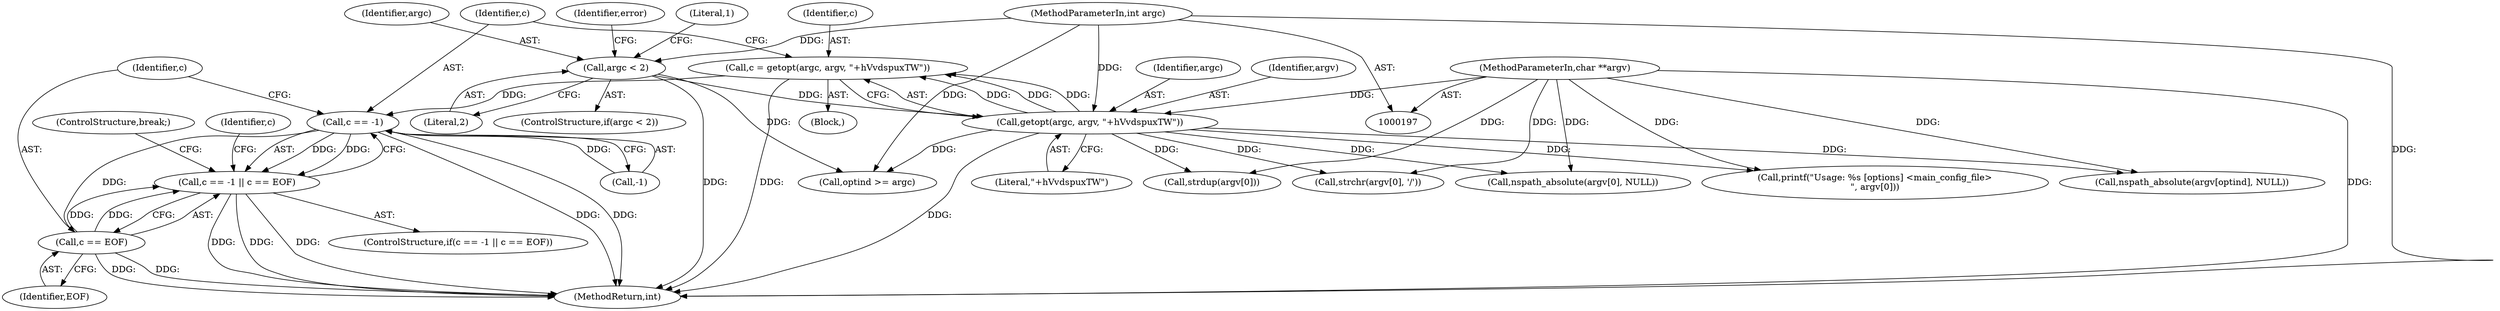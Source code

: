 digraph "0_nagioscore_1b197346d490df2e2d3b1dcce5ac6134ad0c8752@API" {
"1000255" [label="(Call,c = getopt(argc, argv, \"+hVvdspuxTW\"))"];
"1000257" [label="(Call,getopt(argc, argv, \"+hVvdspuxTW\"))"];
"1000246" [label="(Call,argc < 2)"];
"1000198" [label="(MethodParameterIn,int argc)"];
"1000199" [label="(MethodParameterIn,char **argv)"];
"1000263" [label="(Call,c == -1)"];
"1000262" [label="(Call,c == -1 || c == EOF)"];
"1000267" [label="(Call,c == EOF)"];
"1000441" [label="(Call,nspath_absolute(argv[optind], NULL))"];
"1000199" [label="(MethodParameterIn,char **argv)"];
"1000680" [label="(Call,strchr(argv[0], '/'))"];
"1000253" [label="(Literal,1)"];
"1000255" [label="(Call,c = getopt(argc, argv, \"+hVvdspuxTW\"))"];
"1000269" [label="(Identifier,EOF)"];
"1000267" [label="(Call,c == EOF)"];
"1000264" [label="(Identifier,c)"];
"1000687" [label="(Call,nspath_absolute(argv[0], NULL))"];
"1000246" [label="(Call,argc < 2)"];
"1000254" [label="(Block,)"];
"1000265" [label="(Call,-1)"];
"1000245" [label="(ControlStructure,if(argc < 2))"];
"1000268" [label="(Identifier,c)"];
"1000695" [label="(Call,strdup(argv[0]))"];
"1000258" [label="(Identifier,argc)"];
"1000398" [label="(Call,printf(\"Usage: %s [options] <main_config_file>\n\", argv[0]))"];
"1000263" [label="(Call,c == -1)"];
"1000262" [label="(Call,c == -1 || c == EOF)"];
"1001239" [label="(MethodReturn,int)"];
"1000256" [label="(Identifier,c)"];
"1000247" [label="(Identifier,argc)"];
"1000270" [label="(ControlStructure,break;)"];
"1000260" [label="(Literal,\"+hVvdspuxTW\")"];
"1000198" [label="(MethodParameterIn,int argc)"];
"1000248" [label="(Literal,2)"];
"1000383" [label="(Call,optind >= argc)"];
"1000272" [label="(Identifier,c)"];
"1000259" [label="(Identifier,argv)"];
"1000261" [label="(ControlStructure,if(c == -1 || c == EOF))"];
"1000257" [label="(Call,getopt(argc, argv, \"+hVvdspuxTW\"))"];
"1000250" [label="(Identifier,error)"];
"1000255" -> "1000254"  [label="AST: "];
"1000255" -> "1000257"  [label="CFG: "];
"1000256" -> "1000255"  [label="AST: "];
"1000257" -> "1000255"  [label="AST: "];
"1000264" -> "1000255"  [label="CFG: "];
"1000255" -> "1001239"  [label="DDG: "];
"1000257" -> "1000255"  [label="DDG: "];
"1000257" -> "1000255"  [label="DDG: "];
"1000257" -> "1000255"  [label="DDG: "];
"1000255" -> "1000263"  [label="DDG: "];
"1000257" -> "1000260"  [label="CFG: "];
"1000258" -> "1000257"  [label="AST: "];
"1000259" -> "1000257"  [label="AST: "];
"1000260" -> "1000257"  [label="AST: "];
"1000257" -> "1001239"  [label="DDG: "];
"1000246" -> "1000257"  [label="DDG: "];
"1000198" -> "1000257"  [label="DDG: "];
"1000199" -> "1000257"  [label="DDG: "];
"1000257" -> "1000383"  [label="DDG: "];
"1000257" -> "1000398"  [label="DDG: "];
"1000257" -> "1000441"  [label="DDG: "];
"1000257" -> "1000680"  [label="DDG: "];
"1000257" -> "1000687"  [label="DDG: "];
"1000257" -> "1000695"  [label="DDG: "];
"1000246" -> "1000245"  [label="AST: "];
"1000246" -> "1000248"  [label="CFG: "];
"1000247" -> "1000246"  [label="AST: "];
"1000248" -> "1000246"  [label="AST: "];
"1000250" -> "1000246"  [label="CFG: "];
"1000253" -> "1000246"  [label="CFG: "];
"1000246" -> "1001239"  [label="DDG: "];
"1000198" -> "1000246"  [label="DDG: "];
"1000246" -> "1000383"  [label="DDG: "];
"1000198" -> "1000197"  [label="AST: "];
"1000198" -> "1001239"  [label="DDG: "];
"1000198" -> "1000383"  [label="DDG: "];
"1000199" -> "1000197"  [label="AST: "];
"1000199" -> "1001239"  [label="DDG: "];
"1000199" -> "1000398"  [label="DDG: "];
"1000199" -> "1000441"  [label="DDG: "];
"1000199" -> "1000680"  [label="DDG: "];
"1000199" -> "1000687"  [label="DDG: "];
"1000199" -> "1000695"  [label="DDG: "];
"1000263" -> "1000262"  [label="AST: "];
"1000263" -> "1000265"  [label="CFG: "];
"1000264" -> "1000263"  [label="AST: "];
"1000265" -> "1000263"  [label="AST: "];
"1000268" -> "1000263"  [label="CFG: "];
"1000262" -> "1000263"  [label="CFG: "];
"1000263" -> "1001239"  [label="DDG: "];
"1000263" -> "1001239"  [label="DDG: "];
"1000263" -> "1000262"  [label="DDG: "];
"1000263" -> "1000262"  [label="DDG: "];
"1000265" -> "1000263"  [label="DDG: "];
"1000263" -> "1000267"  [label="DDG: "];
"1000262" -> "1000261"  [label="AST: "];
"1000262" -> "1000267"  [label="CFG: "];
"1000267" -> "1000262"  [label="AST: "];
"1000270" -> "1000262"  [label="CFG: "];
"1000272" -> "1000262"  [label="CFG: "];
"1000262" -> "1001239"  [label="DDG: "];
"1000262" -> "1001239"  [label="DDG: "];
"1000262" -> "1001239"  [label="DDG: "];
"1000267" -> "1000262"  [label="DDG: "];
"1000267" -> "1000262"  [label="DDG: "];
"1000267" -> "1000269"  [label="CFG: "];
"1000268" -> "1000267"  [label="AST: "];
"1000269" -> "1000267"  [label="AST: "];
"1000267" -> "1001239"  [label="DDG: "];
"1000267" -> "1001239"  [label="DDG: "];
}
